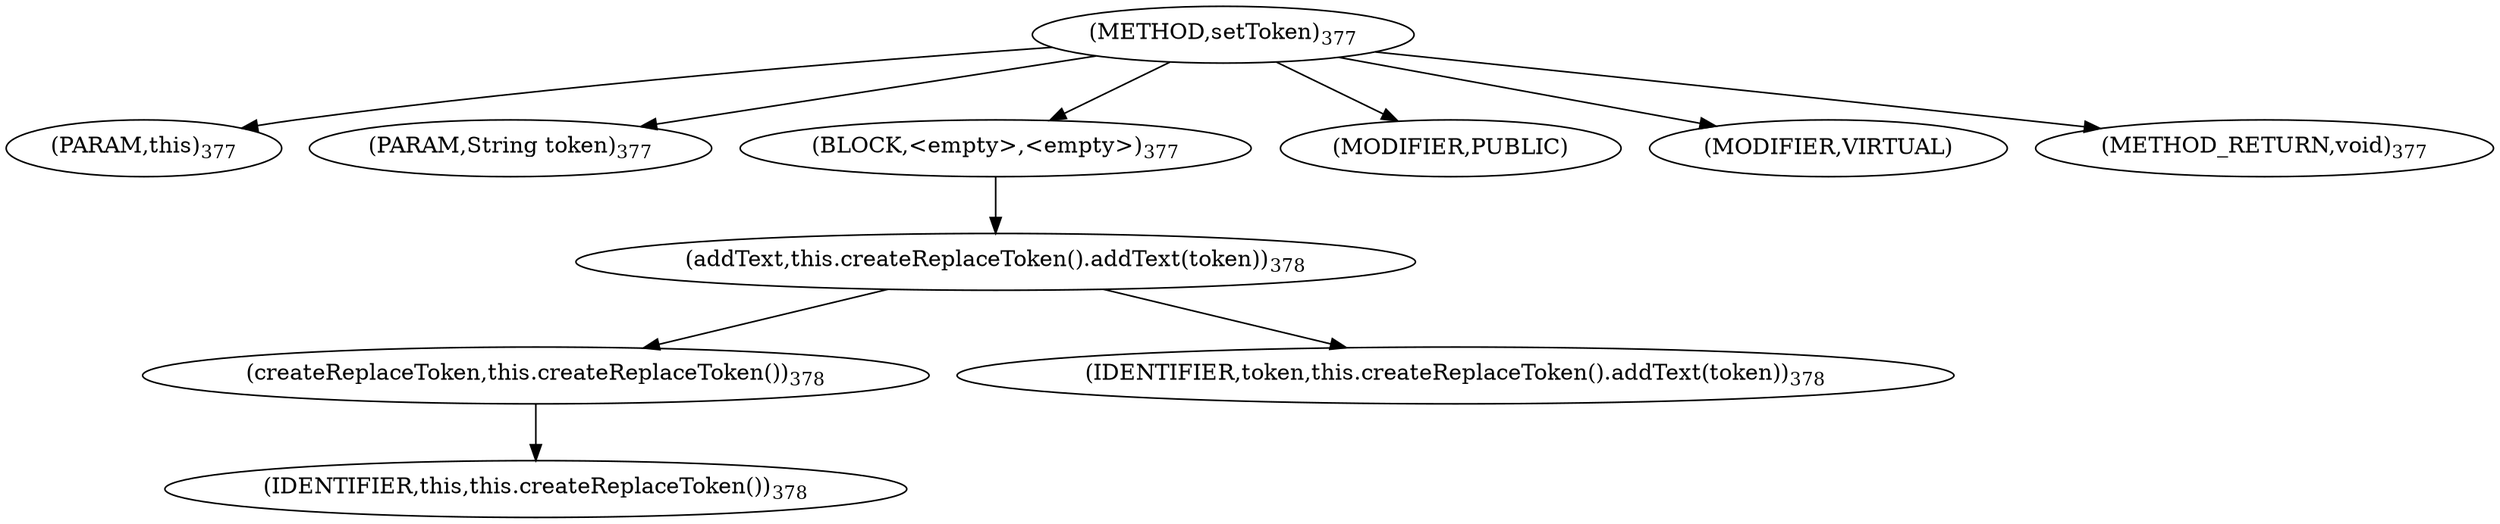 digraph "setToken" {  
"1079" [label = <(METHOD,setToken)<SUB>377</SUB>> ]
"84" [label = <(PARAM,this)<SUB>377</SUB>> ]
"1080" [label = <(PARAM,String token)<SUB>377</SUB>> ]
"1081" [label = <(BLOCK,&lt;empty&gt;,&lt;empty&gt;)<SUB>377</SUB>> ]
"1082" [label = <(addText,this.createReplaceToken().addText(token))<SUB>378</SUB>> ]
"1083" [label = <(createReplaceToken,this.createReplaceToken())<SUB>378</SUB>> ]
"83" [label = <(IDENTIFIER,this,this.createReplaceToken())<SUB>378</SUB>> ]
"1084" [label = <(IDENTIFIER,token,this.createReplaceToken().addText(token))<SUB>378</SUB>> ]
"1085" [label = <(MODIFIER,PUBLIC)> ]
"1086" [label = <(MODIFIER,VIRTUAL)> ]
"1087" [label = <(METHOD_RETURN,void)<SUB>377</SUB>> ]
  "1079" -> "84" 
  "1079" -> "1080" 
  "1079" -> "1081" 
  "1079" -> "1085" 
  "1079" -> "1086" 
  "1079" -> "1087" 
  "1081" -> "1082" 
  "1082" -> "1083" 
  "1082" -> "1084" 
  "1083" -> "83" 
}
